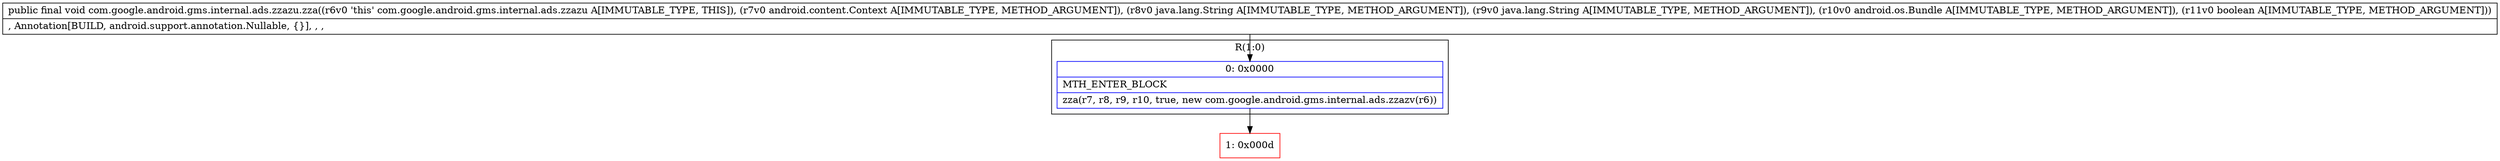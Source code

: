digraph "CFG forcom.google.android.gms.internal.ads.zzazu.zza(Landroid\/content\/Context;Ljava\/lang\/String;Ljava\/lang\/String;Landroid\/os\/Bundle;Z)V" {
subgraph cluster_Region_1345153565 {
label = "R(1:0)";
node [shape=record,color=blue];
Node_0 [shape=record,label="{0\:\ 0x0000|MTH_ENTER_BLOCK\l|zza(r7, r8, r9, r10, true, new com.google.android.gms.internal.ads.zzazv(r6))\l}"];
}
Node_1 [shape=record,color=red,label="{1\:\ 0x000d}"];
MethodNode[shape=record,label="{public final void com.google.android.gms.internal.ads.zzazu.zza((r6v0 'this' com.google.android.gms.internal.ads.zzazu A[IMMUTABLE_TYPE, THIS]), (r7v0 android.content.Context A[IMMUTABLE_TYPE, METHOD_ARGUMENT]), (r8v0 java.lang.String A[IMMUTABLE_TYPE, METHOD_ARGUMENT]), (r9v0 java.lang.String A[IMMUTABLE_TYPE, METHOD_ARGUMENT]), (r10v0 android.os.Bundle A[IMMUTABLE_TYPE, METHOD_ARGUMENT]), (r11v0 boolean A[IMMUTABLE_TYPE, METHOD_ARGUMENT]))  | , Annotation[BUILD, android.support.annotation.Nullable, \{\}], , , \l}"];
MethodNode -> Node_0;
Node_0 -> Node_1;
}


